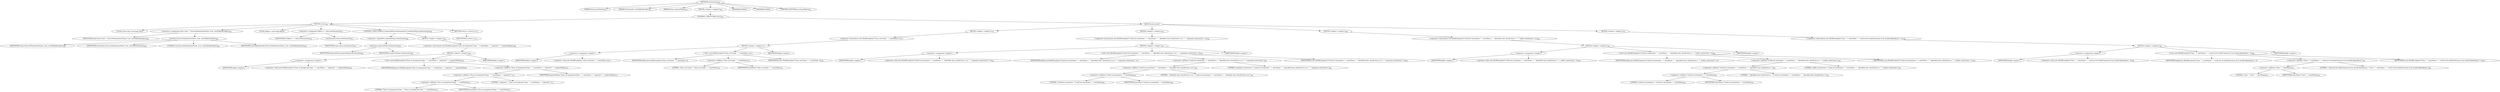 digraph "newInstance" {  
"303" [label = <(METHOD,newInstance)<SUB>261</SUB>> ]
"304" [label = <(PARAM,String className)<SUB>262</SUB>> ]
"305" [label = <(PARAM,ClassLoader userDefinedLoader)<SUB>263</SUB>> ]
"306" [label = <(PARAM,Class expectedType)<SUB>264</SUB>> ]
"307" [label = <(BLOCK,&lt;empty&gt;,&lt;empty&gt;)<SUB>264</SUB>> ]
"308" [label = <(CONTROL_STRUCTURE,try,try)<SUB>265</SUB>> ]
"309" [label = <(BLOCK,try,try)<SUB>265</SUB>> ]
"310" [label = <(LOCAL,Class clazz: java.lang.Class)> ]
"311" [label = <(&lt;operator&gt;.assignment,Class clazz = Class.forName(className, true, userDefinedLoader))<SUB>266</SUB>> ]
"312" [label = <(IDENTIFIER,clazz,Class clazz = Class.forName(className, true, userDefinedLoader))<SUB>266</SUB>> ]
"313" [label = <(forName,Class.forName(className, true, userDefinedLoader))<SUB>266</SUB>> ]
"314" [label = <(IDENTIFIER,Class,Class.forName(className, true, userDefinedLoader))<SUB>266</SUB>> ]
"315" [label = <(IDENTIFIER,className,Class.forName(className, true, userDefinedLoader))<SUB>266</SUB>> ]
"316" [label = <(LITERAL,true,Class.forName(className, true, userDefinedLoader))<SUB>266</SUB>> ]
"317" [label = <(IDENTIFIER,userDefinedLoader,Class.forName(className, true, userDefinedLoader))<SUB>266</SUB>> ]
"318" [label = <(LOCAL,Object o: java.lang.Object)> ]
"319" [label = <(&lt;operator&gt;.assignment,Object o = clazz.newInstance())<SUB>267</SUB>> ]
"320" [label = <(IDENTIFIER,o,Object o = clazz.newInstance())<SUB>267</SUB>> ]
"321" [label = <(newInstance,clazz.newInstance())<SUB>267</SUB>> ]
"322" [label = <(IDENTIFIER,clazz,clazz.newInstance())<SUB>267</SUB>> ]
"323" [label = <(CONTROL_STRUCTURE,if (!expectedType.isInstance(o)),if (!expectedType.isInstance(o)))<SUB>268</SUB>> ]
"324" [label = <(&lt;operator&gt;.logicalNot,!expectedType.isInstance(o))<SUB>268</SUB>> ]
"325" [label = <(isInstance,expectedType.isInstance(o))<SUB>268</SUB>> ]
"326" [label = <(IDENTIFIER,expectedType,expectedType.isInstance(o))<SUB>268</SUB>> ]
"327" [label = <(IDENTIFIER,o,expectedType.isInstance(o))<SUB>268</SUB>> ]
"328" [label = <(BLOCK,&lt;empty&gt;,&lt;empty&gt;)<SUB>268</SUB>> ]
"329" [label = <(&lt;operator&gt;.throw,throw new BuildException(&quot;Class of unexpected Type: &quot; + className + &quot; expected :&quot; + expectedType);)<SUB>269</SUB>> ]
"330" [label = <(BLOCK,&lt;empty&gt;,&lt;empty&gt;)<SUB>269</SUB>> ]
"331" [label = <(&lt;operator&gt;.assignment,&lt;empty&gt;)> ]
"332" [label = <(IDENTIFIER,$obj2,&lt;empty&gt;)> ]
"333" [label = <(&lt;operator&gt;.alloc,new BuildException(&quot;Class of unexpected Type: &quot; + className + &quot; expected :&quot; + expectedType))<SUB>269</SUB>> ]
"334" [label = <(&lt;init&gt;,new BuildException(&quot;Class of unexpected Type: &quot; + className + &quot; expected :&quot; + expectedType))<SUB>269</SUB>> ]
"335" [label = <(IDENTIFIER,$obj2,new BuildException(&quot;Class of unexpected Type: &quot; + className + &quot; expected :&quot; + expectedType))> ]
"336" [label = <(&lt;operator&gt;.addition,&quot;Class of unexpected Type: &quot; + className + &quot; expected :&quot; + expectedType)<SUB>270</SUB>> ]
"337" [label = <(&lt;operator&gt;.addition,&quot;Class of unexpected Type: &quot; + className + &quot; expected :&quot;)<SUB>270</SUB>> ]
"338" [label = <(&lt;operator&gt;.addition,&quot;Class of unexpected Type: &quot; + className)<SUB>270</SUB>> ]
"339" [label = <(LITERAL,&quot;Class of unexpected Type: &quot;,&quot;Class of unexpected Type: &quot; + className)<SUB>270</SUB>> ]
"340" [label = <(IDENTIFIER,className,&quot;Class of unexpected Type: &quot; + className)<SUB>271</SUB>> ]
"341" [label = <(LITERAL,&quot; expected :&quot;,&quot;Class of unexpected Type: &quot; + className + &quot; expected :&quot;)<SUB>272</SUB>> ]
"342" [label = <(IDENTIFIER,expectedType,&quot;Class of unexpected Type: &quot; + className + &quot; expected :&quot; + expectedType)<SUB>273</SUB>> ]
"343" [label = <(IDENTIFIER,$obj2,&lt;empty&gt;)> ]
"344" [label = <(RETURN,return o;,return o;)<SUB>275</SUB>> ]
"345" [label = <(IDENTIFIER,o,return o;)<SUB>275</SUB>> ]
"346" [label = <(BLOCK,catch,catch)> ]
"347" [label = <(BLOCK,&lt;empty&gt;,&lt;empty&gt;)<SUB>276</SUB>> ]
"348" [label = <(&lt;operator&gt;.throw,throw new BuildException(&quot;Class not found: &quot; + className, e);)<SUB>277</SUB>> ]
"349" [label = <(BLOCK,&lt;empty&gt;,&lt;empty&gt;)<SUB>277</SUB>> ]
"350" [label = <(&lt;operator&gt;.assignment,&lt;empty&gt;)> ]
"351" [label = <(IDENTIFIER,$obj3,&lt;empty&gt;)> ]
"352" [label = <(&lt;operator&gt;.alloc,new BuildException(&quot;Class not found: &quot; + className, e))<SUB>277</SUB>> ]
"353" [label = <(&lt;init&gt;,new BuildException(&quot;Class not found: &quot; + className, e))<SUB>277</SUB>> ]
"354" [label = <(IDENTIFIER,$obj3,new BuildException(&quot;Class not found: &quot; + className, e))> ]
"355" [label = <(&lt;operator&gt;.addition,&quot;Class not found: &quot; + className)<SUB>278</SUB>> ]
"356" [label = <(LITERAL,&quot;Class not found: &quot;,&quot;Class not found: &quot; + className)<SUB>278</SUB>> ]
"357" [label = <(IDENTIFIER,className,&quot;Class not found: &quot; + className)<SUB>279</SUB>> ]
"358" [label = <(IDENTIFIER,e,new BuildException(&quot;Class not found: &quot; + className, e))<SUB>280</SUB>> ]
"359" [label = <(IDENTIFIER,$obj3,&lt;empty&gt;)> ]
"360" [label = <(BLOCK,&lt;empty&gt;,&lt;empty&gt;)<SUB>281</SUB>> ]
"361" [label = <(&lt;operator&gt;.throw,throw new BuildException(&quot;Could not instantiate &quot; + className + &quot;. Specified class should have a no &quot; + &quot;argument constructor.&quot;, e);)<SUB>282</SUB>> ]
"362" [label = <(BLOCK,&lt;empty&gt;,&lt;empty&gt;)<SUB>282</SUB>> ]
"363" [label = <(&lt;operator&gt;.assignment,&lt;empty&gt;)> ]
"364" [label = <(IDENTIFIER,$obj4,&lt;empty&gt;)> ]
"365" [label = <(&lt;operator&gt;.alloc,new BuildException(&quot;Could not instantiate &quot; + className + &quot;. Specified class should have a no &quot; + &quot;argument constructor.&quot;, e))<SUB>282</SUB>> ]
"366" [label = <(&lt;init&gt;,new BuildException(&quot;Could not instantiate &quot; + className + &quot;. Specified class should have a no &quot; + &quot;argument constructor.&quot;, e))<SUB>282</SUB>> ]
"367" [label = <(IDENTIFIER,$obj4,new BuildException(&quot;Could not instantiate &quot; + className + &quot;. Specified class should have a no &quot; + &quot;argument constructor.&quot;, e))> ]
"368" [label = <(&lt;operator&gt;.addition,&quot;Could not instantiate &quot; + className + &quot;. Specified class should have a no &quot; + &quot;argument constructor.&quot;)<SUB>283</SUB>> ]
"369" [label = <(&lt;operator&gt;.addition,&quot;Could not instantiate &quot; + className + &quot;. Specified class should have a no &quot;)<SUB>283</SUB>> ]
"370" [label = <(&lt;operator&gt;.addition,&quot;Could not instantiate &quot; + className)<SUB>283</SUB>> ]
"371" [label = <(LITERAL,&quot;Could not instantiate &quot;,&quot;Could not instantiate &quot; + className)<SUB>283</SUB>> ]
"372" [label = <(IDENTIFIER,className,&quot;Could not instantiate &quot; + className)<SUB>284</SUB>> ]
"373" [label = <(LITERAL,&quot;. Specified class should have a no &quot;,&quot;Could not instantiate &quot; + className + &quot;. Specified class should have a no &quot;)<SUB>285</SUB>> ]
"374" [label = <(LITERAL,&quot;argument constructor.&quot;,&quot;Could not instantiate &quot; + className + &quot;. Specified class should have a no &quot; + &quot;argument constructor.&quot;)<SUB>286</SUB>> ]
"375" [label = <(IDENTIFIER,e,new BuildException(&quot;Could not instantiate &quot; + className + &quot;. Specified class should have a no &quot; + &quot;argument constructor.&quot;, e))<SUB>287</SUB>> ]
"376" [label = <(IDENTIFIER,$obj4,&lt;empty&gt;)> ]
"377" [label = <(BLOCK,&lt;empty&gt;,&lt;empty&gt;)<SUB>288</SUB>> ]
"378" [label = <(&lt;operator&gt;.throw,throw new BuildException(&quot;Could not instantiate &quot; + className + &quot;. Specified class should have a &quot; + &quot;public constructor.&quot;, e);)<SUB>289</SUB>> ]
"379" [label = <(BLOCK,&lt;empty&gt;,&lt;empty&gt;)<SUB>289</SUB>> ]
"380" [label = <(&lt;operator&gt;.assignment,&lt;empty&gt;)> ]
"381" [label = <(IDENTIFIER,$obj5,&lt;empty&gt;)> ]
"382" [label = <(&lt;operator&gt;.alloc,new BuildException(&quot;Could not instantiate &quot; + className + &quot;. Specified class should have a &quot; + &quot;public constructor.&quot;, e))<SUB>289</SUB>> ]
"383" [label = <(&lt;init&gt;,new BuildException(&quot;Could not instantiate &quot; + className + &quot;. Specified class should have a &quot; + &quot;public constructor.&quot;, e))<SUB>289</SUB>> ]
"384" [label = <(IDENTIFIER,$obj5,new BuildException(&quot;Could not instantiate &quot; + className + &quot;. Specified class should have a &quot; + &quot;public constructor.&quot;, e))> ]
"385" [label = <(&lt;operator&gt;.addition,&quot;Could not instantiate &quot; + className + &quot;. Specified class should have a &quot; + &quot;public constructor.&quot;)<SUB>290</SUB>> ]
"386" [label = <(&lt;operator&gt;.addition,&quot;Could not instantiate &quot; + className + &quot;. Specified class should have a &quot;)<SUB>290</SUB>> ]
"387" [label = <(&lt;operator&gt;.addition,&quot;Could not instantiate &quot; + className)<SUB>290</SUB>> ]
"388" [label = <(LITERAL,&quot;Could not instantiate &quot;,&quot;Could not instantiate &quot; + className)<SUB>290</SUB>> ]
"389" [label = <(IDENTIFIER,className,&quot;Could not instantiate &quot; + className)<SUB>291</SUB>> ]
"390" [label = <(LITERAL,&quot;. Specified class should have a &quot;,&quot;Could not instantiate &quot; + className + &quot;. Specified class should have a &quot;)<SUB>292</SUB>> ]
"391" [label = <(LITERAL,&quot;public constructor.&quot;,&quot;Could not instantiate &quot; + className + &quot;. Specified class should have a &quot; + &quot;public constructor.&quot;)<SUB>293</SUB>> ]
"392" [label = <(IDENTIFIER,e,new BuildException(&quot;Could not instantiate &quot; + className + &quot;. Specified class should have a &quot; + &quot;public constructor.&quot;, e))<SUB>294</SUB>> ]
"393" [label = <(IDENTIFIER,$obj5,&lt;empty&gt;)> ]
"394" [label = <(BLOCK,&lt;empty&gt;,&lt;empty&gt;)<SUB>295</SUB>> ]
"395" [label = <(&lt;operator&gt;.throw,throw new BuildException(&quot;Class &quot; + className + &quot; could not be loaded because of an invalid dependency.&quot;, e);)<SUB>296</SUB>> ]
"396" [label = <(BLOCK,&lt;empty&gt;,&lt;empty&gt;)<SUB>296</SUB>> ]
"397" [label = <(&lt;operator&gt;.assignment,&lt;empty&gt;)> ]
"398" [label = <(IDENTIFIER,$obj6,&lt;empty&gt;)> ]
"399" [label = <(&lt;operator&gt;.alloc,new BuildException(&quot;Class &quot; + className + &quot; could not be loaded because of an invalid dependency.&quot;, e))<SUB>296</SUB>> ]
"400" [label = <(&lt;init&gt;,new BuildException(&quot;Class &quot; + className + &quot; could not be loaded because of an invalid dependency.&quot;, e))<SUB>296</SUB>> ]
"401" [label = <(IDENTIFIER,$obj6,new BuildException(&quot;Class &quot; + className + &quot; could not be loaded because of an invalid dependency.&quot;, e))> ]
"402" [label = <(&lt;operator&gt;.addition,&quot;Class &quot; + className + &quot; could not be loaded because of an invalid dependency.&quot;)<SUB>297</SUB>> ]
"403" [label = <(&lt;operator&gt;.addition,&quot;Class &quot; + className)<SUB>297</SUB>> ]
"404" [label = <(LITERAL,&quot;Class &quot;,&quot;Class &quot; + className)<SUB>297</SUB>> ]
"405" [label = <(IDENTIFIER,className,&quot;Class &quot; + className)<SUB>298</SUB>> ]
"406" [label = <(LITERAL,&quot; could not be loaded because of an invalid dependency.&quot;,&quot;Class &quot; + className + &quot; could not be loaded because of an invalid dependency.&quot;)<SUB>299</SUB>> ]
"407" [label = <(IDENTIFIER,e,new BuildException(&quot;Class &quot; + className + &quot; could not be loaded because of an invalid dependency.&quot;, e))<SUB>300</SUB>> ]
"408" [label = <(IDENTIFIER,$obj6,&lt;empty&gt;)> ]
"409" [label = <(MODIFIER,PUBLIC)> ]
"410" [label = <(MODIFIER,STATIC)> ]
"411" [label = <(METHOD_RETURN,java.lang.Object)<SUB>261</SUB>> ]
  "303" -> "304" 
  "303" -> "305" 
  "303" -> "306" 
  "303" -> "307" 
  "303" -> "409" 
  "303" -> "410" 
  "303" -> "411" 
  "307" -> "308" 
  "308" -> "309" 
  "308" -> "346" 
  "309" -> "310" 
  "309" -> "311" 
  "309" -> "318" 
  "309" -> "319" 
  "309" -> "323" 
  "309" -> "344" 
  "311" -> "312" 
  "311" -> "313" 
  "313" -> "314" 
  "313" -> "315" 
  "313" -> "316" 
  "313" -> "317" 
  "319" -> "320" 
  "319" -> "321" 
  "321" -> "322" 
  "323" -> "324" 
  "323" -> "328" 
  "324" -> "325" 
  "325" -> "326" 
  "325" -> "327" 
  "328" -> "329" 
  "329" -> "330" 
  "330" -> "331" 
  "330" -> "334" 
  "330" -> "343" 
  "331" -> "332" 
  "331" -> "333" 
  "334" -> "335" 
  "334" -> "336" 
  "336" -> "337" 
  "336" -> "342" 
  "337" -> "338" 
  "337" -> "341" 
  "338" -> "339" 
  "338" -> "340" 
  "344" -> "345" 
  "346" -> "347" 
  "346" -> "360" 
  "346" -> "377" 
  "346" -> "394" 
  "347" -> "348" 
  "348" -> "349" 
  "349" -> "350" 
  "349" -> "353" 
  "349" -> "359" 
  "350" -> "351" 
  "350" -> "352" 
  "353" -> "354" 
  "353" -> "355" 
  "353" -> "358" 
  "355" -> "356" 
  "355" -> "357" 
  "360" -> "361" 
  "361" -> "362" 
  "362" -> "363" 
  "362" -> "366" 
  "362" -> "376" 
  "363" -> "364" 
  "363" -> "365" 
  "366" -> "367" 
  "366" -> "368" 
  "366" -> "375" 
  "368" -> "369" 
  "368" -> "374" 
  "369" -> "370" 
  "369" -> "373" 
  "370" -> "371" 
  "370" -> "372" 
  "377" -> "378" 
  "378" -> "379" 
  "379" -> "380" 
  "379" -> "383" 
  "379" -> "393" 
  "380" -> "381" 
  "380" -> "382" 
  "383" -> "384" 
  "383" -> "385" 
  "383" -> "392" 
  "385" -> "386" 
  "385" -> "391" 
  "386" -> "387" 
  "386" -> "390" 
  "387" -> "388" 
  "387" -> "389" 
  "394" -> "395" 
  "395" -> "396" 
  "396" -> "397" 
  "396" -> "400" 
  "396" -> "408" 
  "397" -> "398" 
  "397" -> "399" 
  "400" -> "401" 
  "400" -> "402" 
  "400" -> "407" 
  "402" -> "403" 
  "402" -> "406" 
  "403" -> "404" 
  "403" -> "405" 
}
